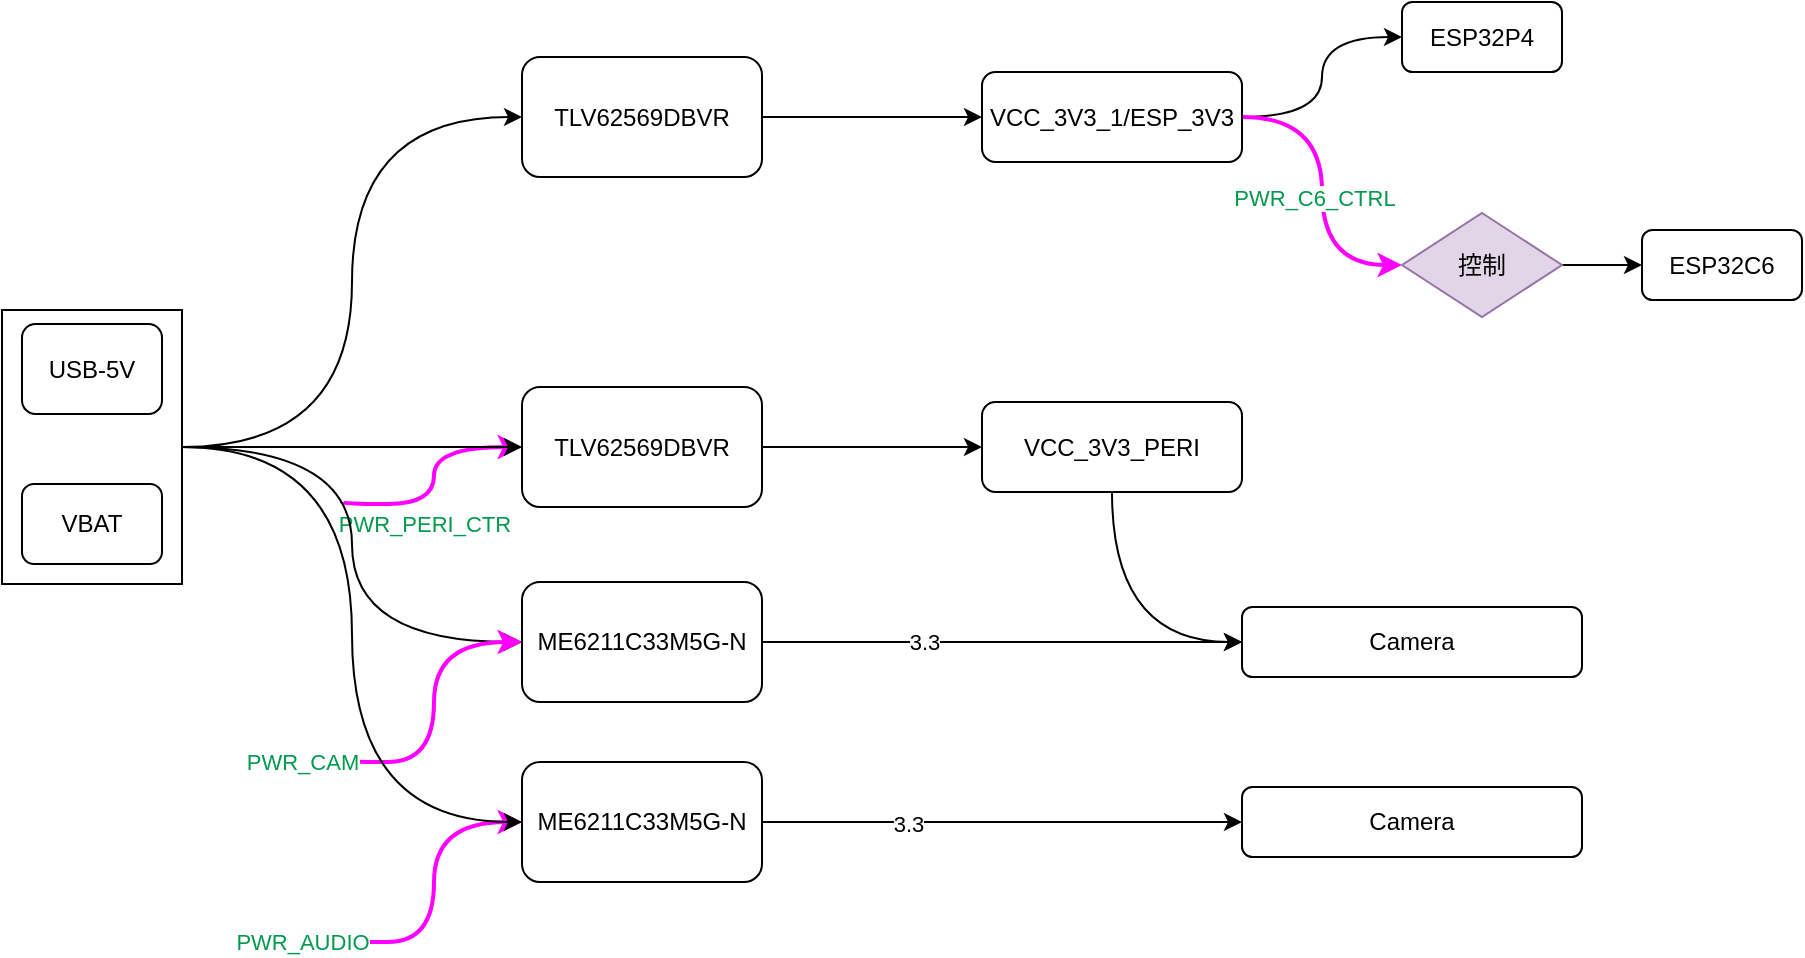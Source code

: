 <mxfile version="28.0.9">
  <diagram name="第 1 页" id="nYBT3L-RAv3rfCjHxJny">
    <mxGraphModel dx="1188" dy="579" grid="1" gridSize="10" guides="1" tooltips="1" connect="1" arrows="1" fold="1" page="1" pageScale="1" pageWidth="827" pageHeight="1169" math="0" shadow="0">
      <root>
        <mxCell id="0" />
        <mxCell id="1" parent="0" />
        <mxCell id="EYiuDghIg9F262BSXGEl-6" style="edgeStyle=orthogonalEdgeStyle;curved=1;rounded=0;orthogonalLoop=1;jettySize=auto;html=1;exitX=1;exitY=0.5;exitDx=0;exitDy=0;" edge="1" parent="1" source="EYiuDghIg9F262BSXGEl-3" target="EYiuDghIg9F262BSXGEl-4">
          <mxGeometry relative="1" as="geometry" />
        </mxCell>
        <mxCell id="EYiuDghIg9F262BSXGEl-3" value="TLV62569DBVR" style="rounded=1;whiteSpace=wrap;html=1;" vertex="1" parent="1">
          <mxGeometry x="280" y="577.5" width="120" height="60" as="geometry" />
        </mxCell>
        <mxCell id="EYiuDghIg9F262BSXGEl-12" style="edgeStyle=orthogonalEdgeStyle;curved=1;rounded=0;orthogonalLoop=1;jettySize=auto;html=1;exitX=1;exitY=0.5;exitDx=0;exitDy=0;entryX=0;entryY=0.5;entryDx=0;entryDy=0;" edge="1" parent="1" source="EYiuDghIg9F262BSXGEl-4" target="EYiuDghIg9F262BSXGEl-10">
          <mxGeometry relative="1" as="geometry" />
        </mxCell>
        <mxCell id="EYiuDghIg9F262BSXGEl-15" style="edgeStyle=orthogonalEdgeStyle;curved=1;rounded=0;orthogonalLoop=1;jettySize=auto;html=1;exitX=1;exitY=0.5;exitDx=0;exitDy=0;entryX=0;entryY=0.5;entryDx=0;entryDy=0;strokeColor=#FF00FF;strokeWidth=2;" edge="1" parent="1" source="EYiuDghIg9F262BSXGEl-4" target="EYiuDghIg9F262BSXGEl-14">
          <mxGeometry relative="1" as="geometry" />
        </mxCell>
        <mxCell id="EYiuDghIg9F262BSXGEl-24" value="PWR_C6_CTRL" style="edgeLabel;html=1;align=center;verticalAlign=middle;resizable=0;points=[];fontColor=#00994D;" vertex="1" connectable="0" parent="EYiuDghIg9F262BSXGEl-15">
          <mxGeometry x="0.044" y="-4" relative="1" as="geometry">
            <mxPoint as="offset" />
          </mxGeometry>
        </mxCell>
        <mxCell id="EYiuDghIg9F262BSXGEl-4" value="VCC_3V3_1/ESP_3V3" style="rounded=1;whiteSpace=wrap;html=1;" vertex="1" parent="1">
          <mxGeometry x="510" y="585" width="130" height="45" as="geometry" />
        </mxCell>
        <mxCell id="EYiuDghIg9F262BSXGEl-8" value="" style="group" vertex="1" connectable="0" parent="1">
          <mxGeometry x="20" y="704" width="90" height="137" as="geometry" />
        </mxCell>
        <mxCell id="EYiuDghIg9F262BSXGEl-7" value="" style="rounded=0;whiteSpace=wrap;html=1;" vertex="1" parent="EYiuDghIg9F262BSXGEl-8">
          <mxGeometry width="90" height="137" as="geometry" />
        </mxCell>
        <mxCell id="EYiuDghIg9F262BSXGEl-1" value="USB-5V" style="rounded=1;whiteSpace=wrap;html=1;" vertex="1" parent="EYiuDghIg9F262BSXGEl-8">
          <mxGeometry x="10" y="7" width="70" height="45" as="geometry" />
        </mxCell>
        <mxCell id="EYiuDghIg9F262BSXGEl-2" value="VBAT" style="rounded=1;whiteSpace=wrap;html=1;" vertex="1" parent="EYiuDghIg9F262BSXGEl-8">
          <mxGeometry x="10" y="87" width="70" height="40" as="geometry" />
        </mxCell>
        <mxCell id="EYiuDghIg9F262BSXGEl-10" value="ESP32P4" style="rounded=1;whiteSpace=wrap;html=1;" vertex="1" parent="1">
          <mxGeometry x="720" y="550" width="80" height="35" as="geometry" />
        </mxCell>
        <mxCell id="EYiuDghIg9F262BSXGEl-17" style="edgeStyle=orthogonalEdgeStyle;curved=1;rounded=0;orthogonalLoop=1;jettySize=auto;html=1;exitX=1;exitY=0.5;exitDx=0;exitDy=0;entryX=0;entryY=0.5;entryDx=0;entryDy=0;" edge="1" parent="1" source="EYiuDghIg9F262BSXGEl-14" target="EYiuDghIg9F262BSXGEl-16">
          <mxGeometry relative="1" as="geometry" />
        </mxCell>
        <mxCell id="EYiuDghIg9F262BSXGEl-14" value="控制" style="rhombus;whiteSpace=wrap;html=1;fillColor=#e1d5e7;strokeColor=#9673a6;" vertex="1" parent="1">
          <mxGeometry x="720" y="655.5" width="80" height="52" as="geometry" />
        </mxCell>
        <mxCell id="EYiuDghIg9F262BSXGEl-16" value="ESP32C6" style="rounded=1;whiteSpace=wrap;html=1;" vertex="1" parent="1">
          <mxGeometry x="840" y="664" width="80" height="35" as="geometry" />
        </mxCell>
        <mxCell id="EYiuDghIg9F262BSXGEl-22" style="edgeStyle=orthogonalEdgeStyle;curved=1;rounded=0;orthogonalLoop=1;jettySize=auto;html=1;exitX=1;exitY=0.5;exitDx=0;exitDy=0;entryX=0;entryY=0.5;entryDx=0;entryDy=0;" edge="1" parent="1" source="EYiuDghIg9F262BSXGEl-19" target="EYiuDghIg9F262BSXGEl-21">
          <mxGeometry relative="1" as="geometry" />
        </mxCell>
        <mxCell id="EYiuDghIg9F262BSXGEl-23" style="edgeStyle=orthogonalEdgeStyle;curved=1;rounded=0;orthogonalLoop=1;jettySize=auto;html=1;exitX=0;exitY=0.5;exitDx=0;exitDy=0;startArrow=classic;startFill=1;endArrow=none;endFill=0;strokeColor=#FF00FF;strokeWidth=2;" edge="1" parent="1" source="EYiuDghIg9F262BSXGEl-19">
          <mxGeometry relative="1" as="geometry">
            <mxPoint x="190" y="800" as="targetPoint" />
            <Array as="points">
              <mxPoint x="236" y="773" />
              <mxPoint x="236" y="801" />
              <mxPoint x="190" y="801" />
            </Array>
          </mxGeometry>
        </mxCell>
        <mxCell id="EYiuDghIg9F262BSXGEl-25" value="&lt;span style=&quot;color: rgb(0, 153, 77);&quot;&gt;PWR_PERI_CTR&lt;/span&gt;" style="edgeLabel;html=1;align=center;verticalAlign=middle;resizable=0;points=[];" vertex="1" connectable="0" parent="EYiuDghIg9F262BSXGEl-23">
          <mxGeometry x="0.406" y="-2" relative="1" as="geometry">
            <mxPoint x="6" y="12" as="offset" />
          </mxGeometry>
        </mxCell>
        <mxCell id="EYiuDghIg9F262BSXGEl-19" value="TLV62569DBVR" style="rounded=1;whiteSpace=wrap;html=1;" vertex="1" parent="1">
          <mxGeometry x="280" y="742.5" width="120" height="60" as="geometry" />
        </mxCell>
        <mxCell id="EYiuDghIg9F262BSXGEl-20" style="edgeStyle=orthogonalEdgeStyle;curved=1;rounded=0;orthogonalLoop=1;jettySize=auto;html=1;exitX=1;exitY=0.5;exitDx=0;exitDy=0;entryX=0;entryY=0.5;entryDx=0;entryDy=0;" edge="1" parent="1" source="EYiuDghIg9F262BSXGEl-7" target="EYiuDghIg9F262BSXGEl-19">
          <mxGeometry relative="1" as="geometry" />
        </mxCell>
        <mxCell id="EYiuDghIg9F262BSXGEl-32" style="edgeStyle=orthogonalEdgeStyle;curved=1;rounded=0;orthogonalLoop=1;jettySize=auto;html=1;exitX=0.5;exitY=1;exitDx=0;exitDy=0;entryX=0;entryY=0.5;entryDx=0;entryDy=0;" edge="1" parent="1" source="EYiuDghIg9F262BSXGEl-21" target="EYiuDghIg9F262BSXGEl-29">
          <mxGeometry relative="1" as="geometry" />
        </mxCell>
        <mxCell id="EYiuDghIg9F262BSXGEl-21" value="VCC_3V3_PERI" style="rounded=1;whiteSpace=wrap;html=1;" vertex="1" parent="1">
          <mxGeometry x="510" y="750" width="130" height="45" as="geometry" />
        </mxCell>
        <mxCell id="EYiuDghIg9F262BSXGEl-26" style="edgeStyle=orthogonalEdgeStyle;curved=1;rounded=0;orthogonalLoop=1;jettySize=auto;html=1;exitX=1;exitY=0.5;exitDx=0;exitDy=0;entryX=0;entryY=0.5;entryDx=0;entryDy=0;" edge="1" parent="1" source="EYiuDghIg9F262BSXGEl-7" target="EYiuDghIg9F262BSXGEl-3">
          <mxGeometry relative="1" as="geometry" />
        </mxCell>
        <mxCell id="EYiuDghIg9F262BSXGEl-30" style="edgeStyle=orthogonalEdgeStyle;curved=1;rounded=0;orthogonalLoop=1;jettySize=auto;html=1;exitX=1;exitY=0.5;exitDx=0;exitDy=0;entryX=0;entryY=0.5;entryDx=0;entryDy=0;" edge="1" parent="1" source="EYiuDghIg9F262BSXGEl-27" target="EYiuDghIg9F262BSXGEl-29">
          <mxGeometry relative="1" as="geometry" />
        </mxCell>
        <mxCell id="EYiuDghIg9F262BSXGEl-41" value="3.3" style="edgeLabel;html=1;align=center;verticalAlign=middle;resizable=0;points=[];" vertex="1" connectable="0" parent="EYiuDghIg9F262BSXGEl-30">
          <mxGeometry x="-0.325" relative="1" as="geometry">
            <mxPoint as="offset" />
          </mxGeometry>
        </mxCell>
        <mxCell id="EYiuDghIg9F262BSXGEl-27" value="ME6211C33M5G-N" style="rounded=1;whiteSpace=wrap;html=1;" vertex="1" parent="1">
          <mxGeometry x="280" y="840" width="120" height="60" as="geometry" />
        </mxCell>
        <mxCell id="EYiuDghIg9F262BSXGEl-28" style="edgeStyle=orthogonalEdgeStyle;curved=1;rounded=0;orthogonalLoop=1;jettySize=auto;html=1;exitX=1;exitY=0.5;exitDx=0;exitDy=0;entryX=0;entryY=0.5;entryDx=0;entryDy=0;" edge="1" parent="1" source="EYiuDghIg9F262BSXGEl-7" target="EYiuDghIg9F262BSXGEl-27">
          <mxGeometry relative="1" as="geometry" />
        </mxCell>
        <mxCell id="EYiuDghIg9F262BSXGEl-29" value="Camera" style="rounded=1;whiteSpace=wrap;html=1;" vertex="1" parent="1">
          <mxGeometry x="640" y="852.5" width="170" height="35" as="geometry" />
        </mxCell>
        <mxCell id="EYiuDghIg9F262BSXGEl-33" style="edgeStyle=orthogonalEdgeStyle;curved=1;rounded=0;orthogonalLoop=1;jettySize=auto;html=1;exitX=0;exitY=0.5;exitDx=0;exitDy=0;startArrow=classic;startFill=1;endArrow=none;endFill=0;strokeColor=#FF00FF;strokeWidth=2;" edge="1" parent="1" source="EYiuDghIg9F262BSXGEl-27">
          <mxGeometry relative="1" as="geometry">
            <mxPoint x="190" y="929" as="targetPoint" />
            <mxPoint x="280" y="902" as="sourcePoint" />
            <Array as="points">
              <mxPoint x="236" y="870" />
              <mxPoint x="236" y="930" />
              <mxPoint x="190" y="930" />
            </Array>
          </mxGeometry>
        </mxCell>
        <mxCell id="EYiuDghIg9F262BSXGEl-34" value="&lt;span style=&quot;color: rgb(0, 153, 77);&quot;&gt;PWR_CAM&lt;/span&gt;" style="edgeLabel;html=1;align=center;verticalAlign=middle;resizable=0;points=[];" vertex="1" connectable="0" parent="EYiuDghIg9F262BSXGEl-33">
          <mxGeometry x="0.406" y="-2" relative="1" as="geometry">
            <mxPoint x="-64" y="2" as="offset" />
          </mxGeometry>
        </mxCell>
        <mxCell id="EYiuDghIg9F262BSXGEl-37" style="edgeStyle=orthogonalEdgeStyle;curved=1;rounded=0;orthogonalLoop=1;jettySize=auto;html=1;exitX=1;exitY=0.5;exitDx=0;exitDy=0;entryX=0;entryY=0.5;entryDx=0;entryDy=0;" edge="1" parent="1" source="EYiuDghIg9F262BSXGEl-35" target="EYiuDghIg9F262BSXGEl-36">
          <mxGeometry relative="1" as="geometry" />
        </mxCell>
        <mxCell id="EYiuDghIg9F262BSXGEl-42" value="3.3" style="edgeLabel;html=1;align=center;verticalAlign=middle;resizable=0;points=[];" vertex="1" connectable="0" parent="EYiuDghIg9F262BSXGEl-37">
          <mxGeometry x="-0.39" y="-1" relative="1" as="geometry">
            <mxPoint as="offset" />
          </mxGeometry>
        </mxCell>
        <mxCell id="EYiuDghIg9F262BSXGEl-35" value="ME6211C33M5G-N" style="rounded=1;whiteSpace=wrap;html=1;" vertex="1" parent="1">
          <mxGeometry x="280" y="930" width="120" height="60" as="geometry" />
        </mxCell>
        <mxCell id="EYiuDghIg9F262BSXGEl-36" value="Camera" style="rounded=1;whiteSpace=wrap;html=1;" vertex="1" parent="1">
          <mxGeometry x="640" y="942.5" width="170" height="35" as="geometry" />
        </mxCell>
        <mxCell id="EYiuDghIg9F262BSXGEl-38" style="edgeStyle=orthogonalEdgeStyle;curved=1;rounded=0;orthogonalLoop=1;jettySize=auto;html=1;exitX=0;exitY=0.5;exitDx=0;exitDy=0;startArrow=classic;startFill=1;endArrow=none;endFill=0;strokeColor=#FF00FF;strokeWidth=2;" edge="1" parent="1" source="EYiuDghIg9F262BSXGEl-35">
          <mxGeometry relative="1" as="geometry">
            <mxPoint x="190" y="1019" as="targetPoint" />
            <mxPoint x="280" y="992" as="sourcePoint" />
            <Array as="points">
              <mxPoint x="236" y="960" />
              <mxPoint x="236" y="1020" />
              <mxPoint x="190" y="1020" />
            </Array>
          </mxGeometry>
        </mxCell>
        <mxCell id="EYiuDghIg9F262BSXGEl-39" value="&lt;span style=&quot;color: rgb(0, 153, 77);&quot;&gt;PWR_AUDIO&lt;/span&gt;" style="edgeLabel;html=1;align=center;verticalAlign=middle;resizable=0;points=[];" vertex="1" connectable="0" parent="EYiuDghIg9F262BSXGEl-38">
          <mxGeometry x="0.406" y="-2" relative="1" as="geometry">
            <mxPoint x="-64" y="2" as="offset" />
          </mxGeometry>
        </mxCell>
        <mxCell id="EYiuDghIg9F262BSXGEl-40" style="edgeStyle=orthogonalEdgeStyle;curved=1;rounded=0;orthogonalLoop=1;jettySize=auto;html=1;exitX=1;exitY=0.5;exitDx=0;exitDy=0;entryX=0;entryY=0.5;entryDx=0;entryDy=0;" edge="1" parent="1" source="EYiuDghIg9F262BSXGEl-7" target="EYiuDghIg9F262BSXGEl-35">
          <mxGeometry relative="1" as="geometry" />
        </mxCell>
      </root>
    </mxGraphModel>
  </diagram>
</mxfile>
